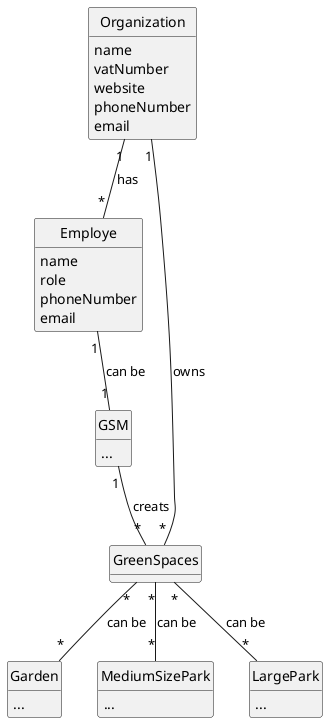 @startuml
skinparam monochrome true
skinparam packageStyle rectangle
skinparam shadowing false

'left to right direction

skinparam classAttributeIconSize 0

hide circle
hide methods

'title Domain Model

'class Platform {
'  -description
'}

class Organization {
    name
    vatNumber
    website
    phoneNumber
    email
}

class Employe {
    name
    role
    phoneNumber
    email
}

class GSM {
    ...
}
class Garden {
    ...
}

class MediumSizePark {
    ...
}

class LargePark {
    ...
}

class GreenSpaces {
}

Organization "1" -- "*" Employe : has
Organization "1" -- "*" GreenSpaces : owns
Employe "1" -- "1" GSM : can be
GreenSpaces "*" -- "*" Garden : can be
GreenSpaces "*" -- "*" MediumSizePark : can be
GreenSpaces "*" -- "*" LargePark : can be
GSM "1" -- "*" GreenSpaces: creats


@enduml